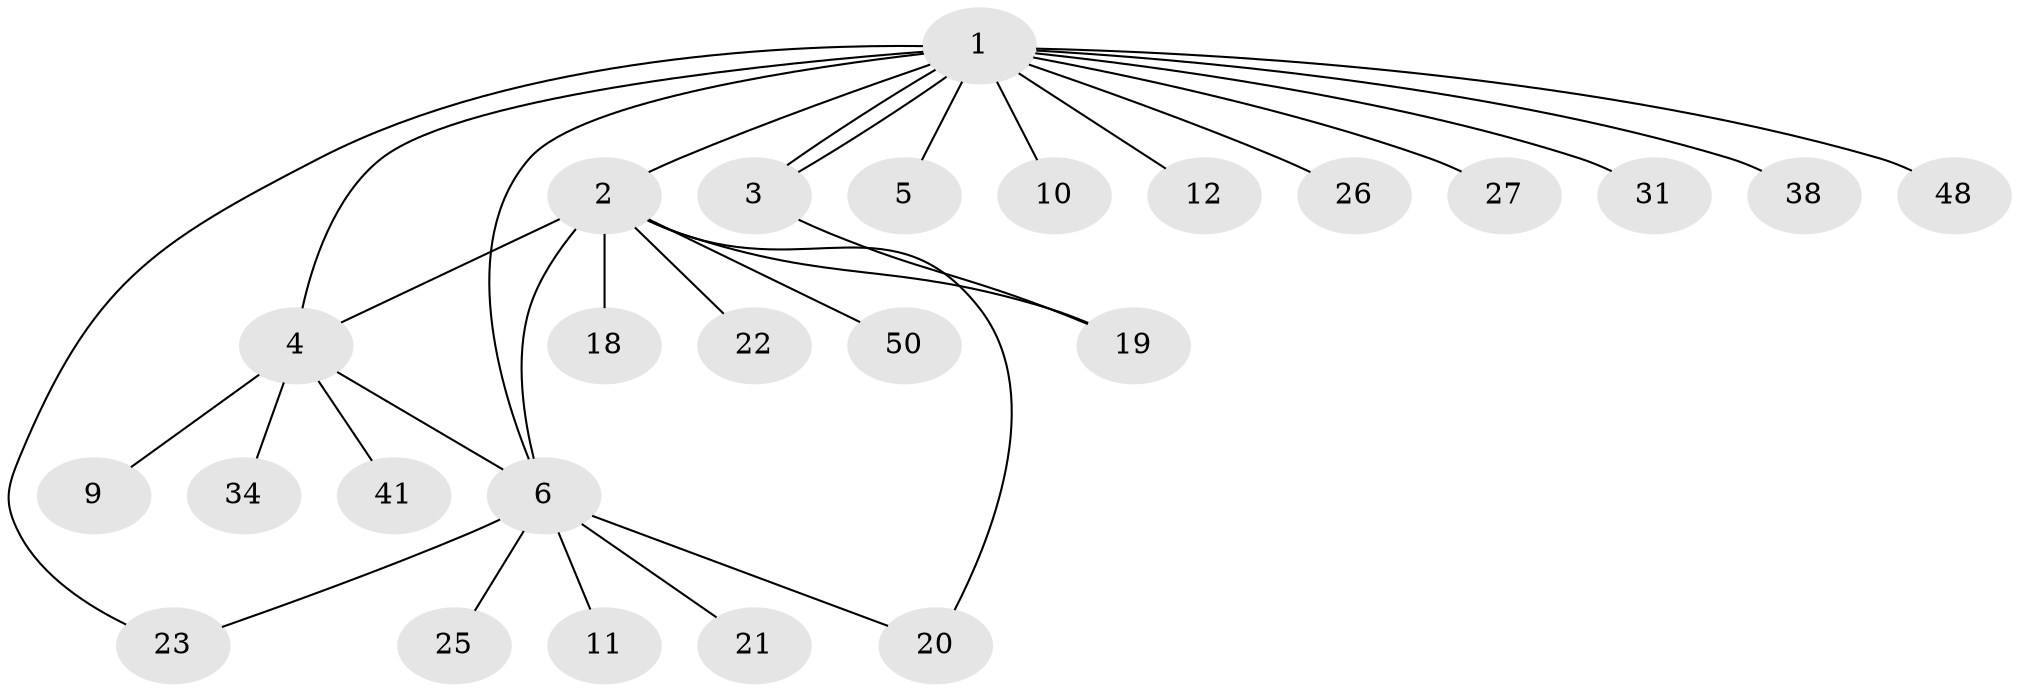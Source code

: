 // original degree distribution, {14: 0.02, 8: 0.02, 3: 0.1, 7: 0.02, 1: 0.56, 4: 0.04, 12: 0.02, 2: 0.22}
// Generated by graph-tools (version 1.1) at 2025/14/03/09/25 04:14:40]
// undirected, 25 vertices, 31 edges
graph export_dot {
graph [start="1"]
  node [color=gray90,style=filled];
  1;
  2;
  3;
  4 [super="+15"];
  5;
  6 [super="+24+7"];
  9 [super="+32+13"];
  10;
  11 [super="+33+17"];
  12;
  18 [super="+39"];
  19 [super="+35+30"];
  20;
  21 [super="+29"];
  22;
  23 [super="+44+37"];
  25;
  26;
  27;
  31;
  34;
  38 [super="+43"];
  41;
  48;
  50;
  1 -- 2;
  1 -- 3;
  1 -- 3;
  1 -- 4;
  1 -- 5;
  1 -- 10;
  1 -- 12;
  1 -- 23;
  1 -- 26;
  1 -- 27;
  1 -- 31;
  1 -- 38;
  1 -- 48;
  1 -- 6;
  2 -- 4;
  2 -- 18;
  2 -- 19;
  2 -- 20;
  2 -- 22;
  2 -- 50;
  2 -- 6;
  3 -- 19;
  4 -- 6;
  4 -- 9;
  4 -- 34;
  4 -- 41;
  6 -- 25 [weight=2];
  6 -- 11;
  6 -- 20;
  6 -- 21;
  6 -- 23;
}
